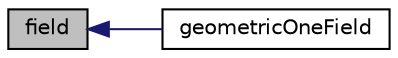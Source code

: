 digraph "field"
{
  bgcolor="transparent";
  edge [fontname="Helvetica",fontsize="10",labelfontname="Helvetica",labelfontsize="10"];
  node [fontname="Helvetica",fontsize="10",shape=record];
  rankdir="LR";
  Node19 [label="field",height=0.2,width=0.4,color="black", fillcolor="grey75", style="filled", fontcolor="black"];
  Node19 -> Node20 [dir="back",color="midnightblue",fontsize="10",style="solid",fontname="Helvetica"];
  Node20 [label="geometricOneField",height=0.2,width=0.4,color="black",URL="$a27653.html#af8e6825292e188aa354765d0bfb64e4b",tooltip="Construct null. "];
}
